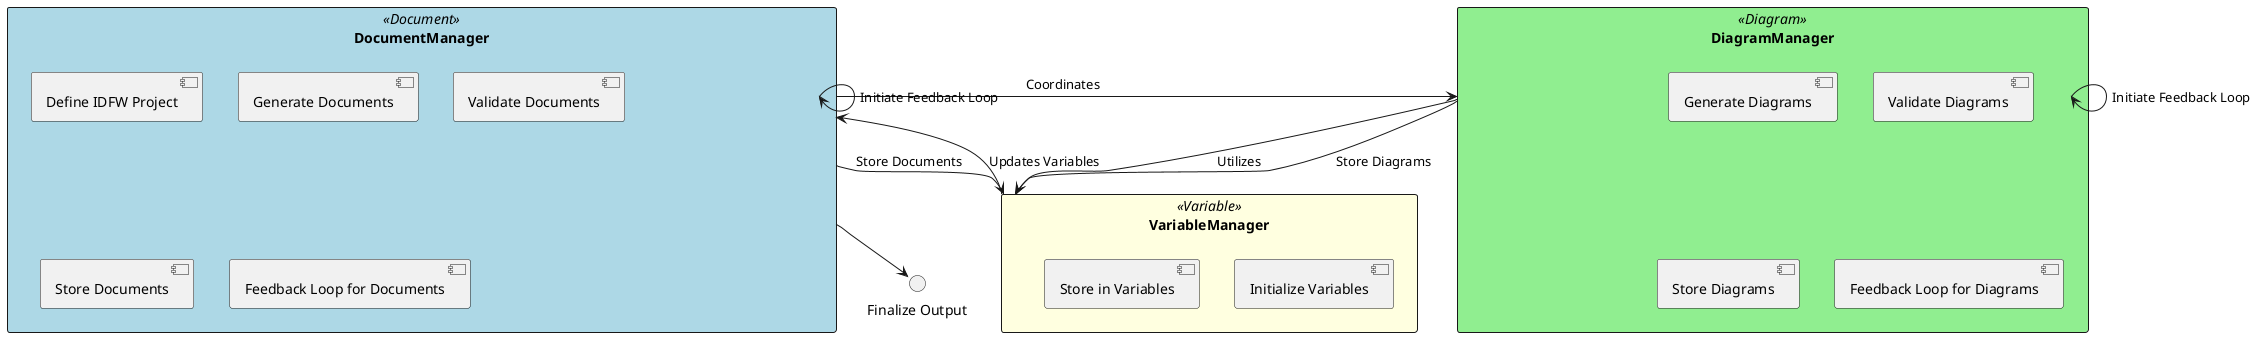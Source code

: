 @startuml "IDEA Process"
    skinparam rectangle {
    BackgroundColor<<Document>> LightBlue
    BackgroundColor<<Diagram>> LightGreen
    BackgroundColor<<Variable>> LightYellow
    }

    rectangle DocumentManager <<Document>> {
    ["Define IDFW Project"]
    ["Generate Documents"]
    [Validate Documents]
    [Store Documents]
    [Feedback Loop for Documents]
    }

    rectangle DiagramManager <<Diagram>> {
    [Generate Diagrams]
    [Validate Diagrams]
    [Store Diagrams]
    [Feedback Loop for Diagrams]
    }

    rectangle VariableManager <<Variable>> {
    [Initialize Variables]
    [Store in Variables]
    }

    DocumentManager --> DiagramManager : Coordinates
    DiagramManager --> VariableManager : Utilizes
    VariableManager --> DocumentManager : Updates Variables
    DocumentManager --> VariableManager : Store Documents
    DocumentManager --> DocumentManager : Initiate Feedback Loop
    DiagramManager --> VariableManager : Store Diagrams
    DiagramManager --> DiagramManager : Initiate Feedback Loop
    DocumentManager --> "Finalize Output"
@enduml